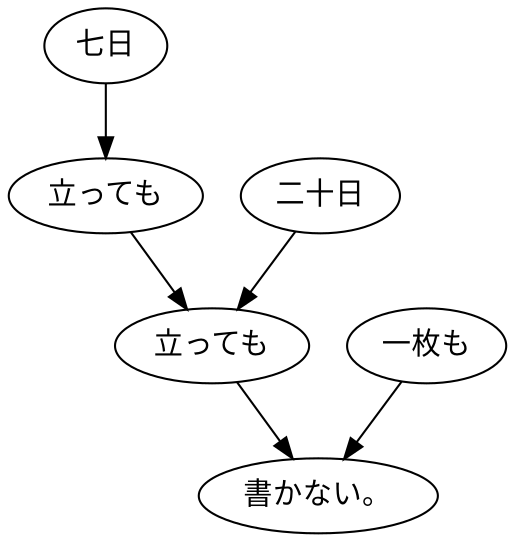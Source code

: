 digraph graph2523 {
	node0 [label="七日"];
	node1 [label="立っても"];
	node2 [label="二十日"];
	node3 [label="立っても"];
	node4 [label="一枚も"];
	node5 [label="書かない。"];
	node0 -> node1;
	node1 -> node3;
	node2 -> node3;
	node3 -> node5;
	node4 -> node5;
}

